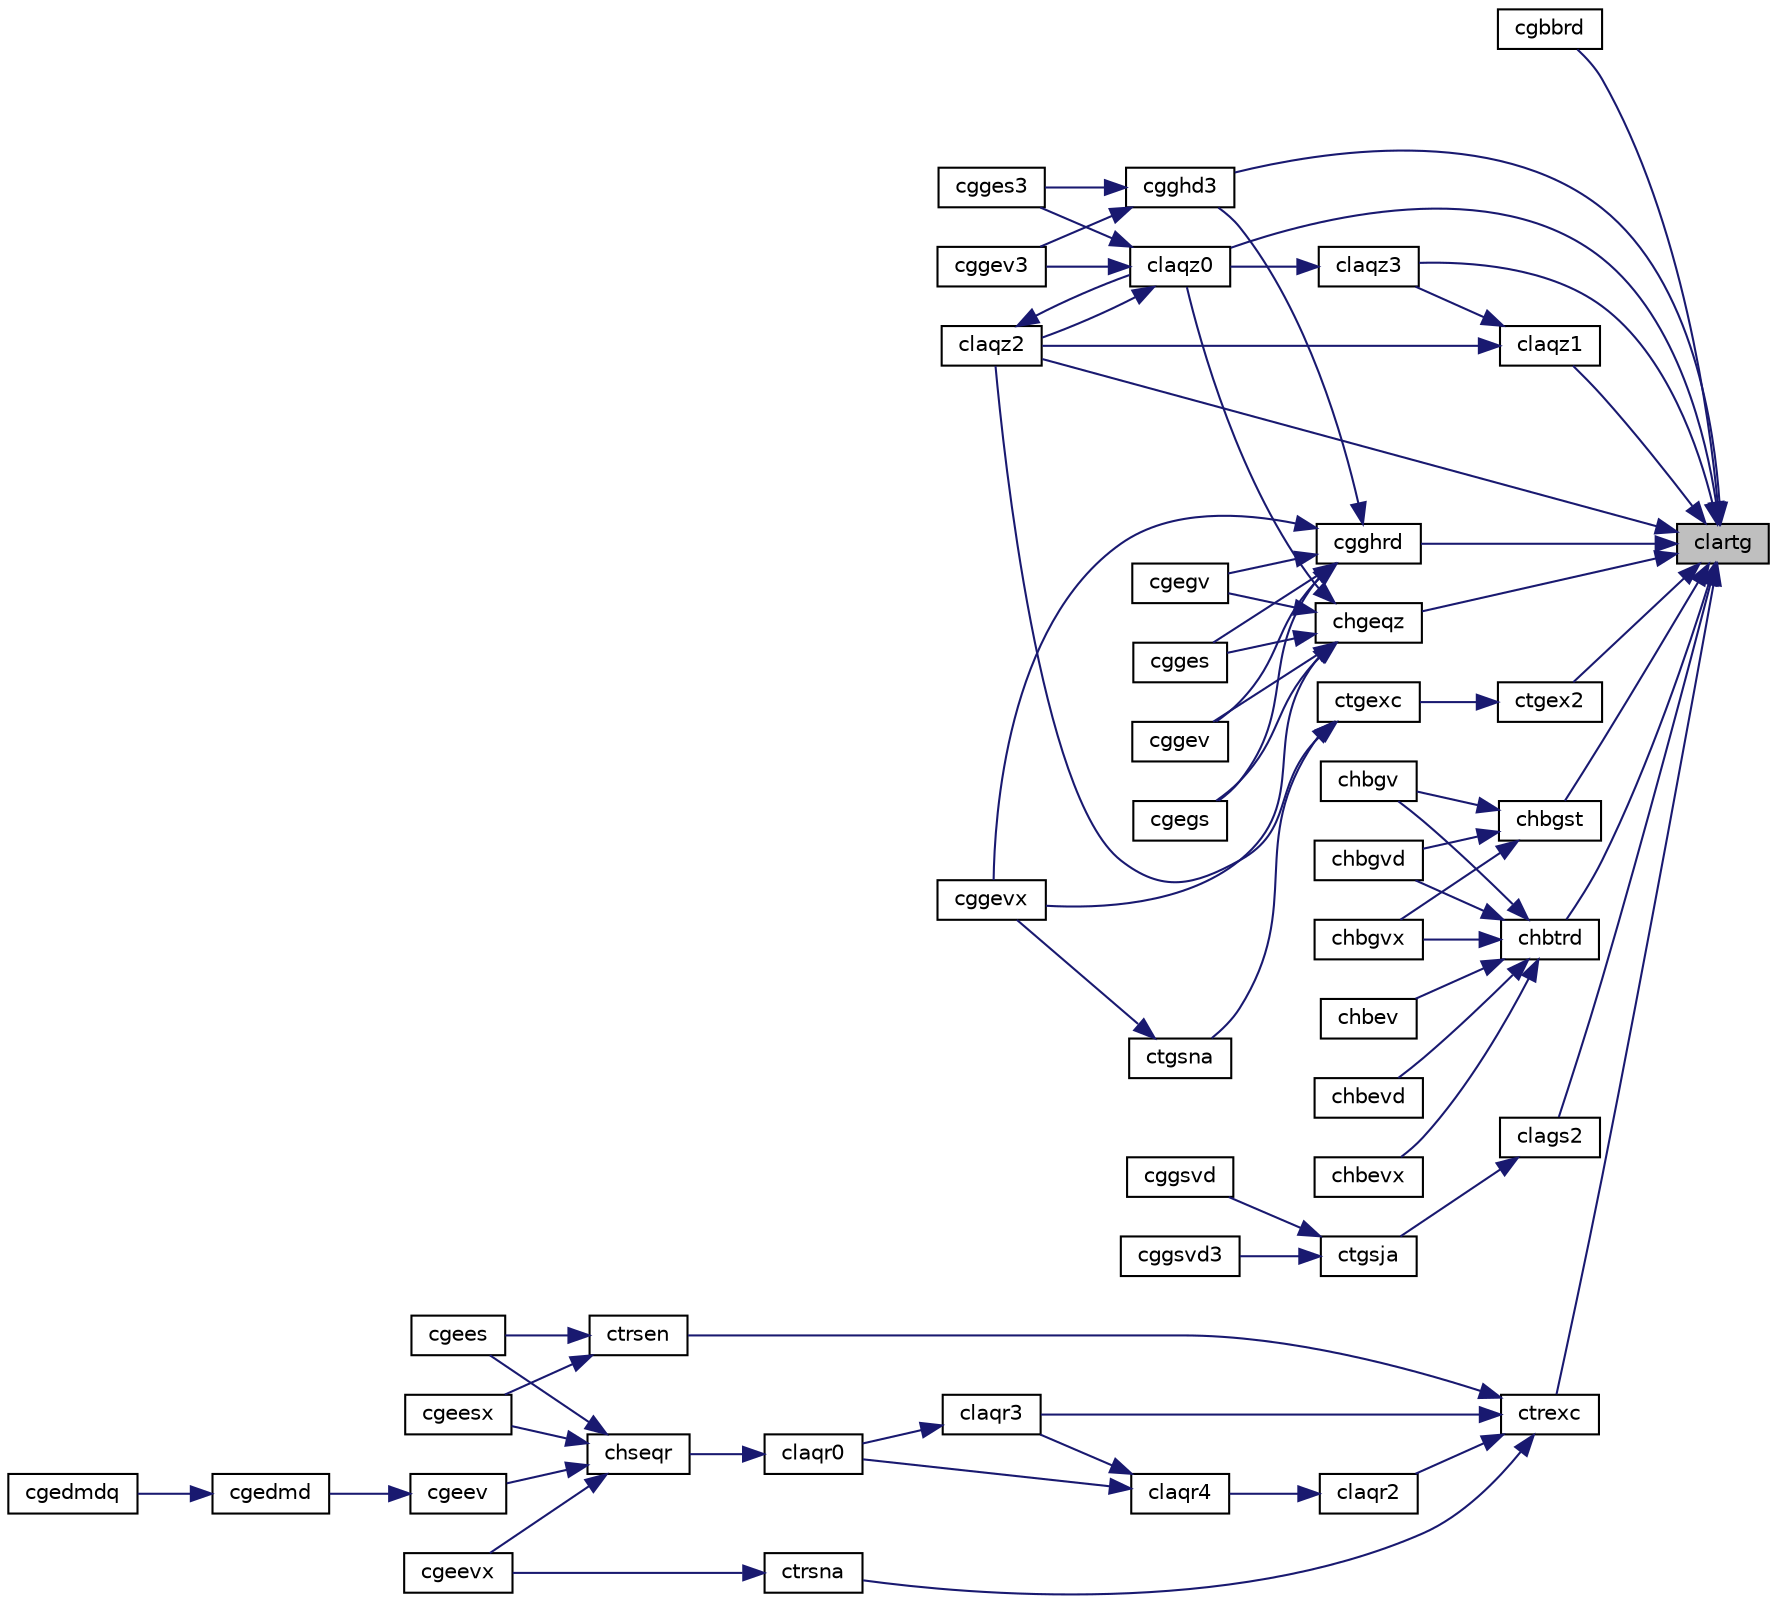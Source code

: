 digraph "clartg"
{
 // LATEX_PDF_SIZE
  edge [fontname="Helvetica",fontsize="10",labelfontname="Helvetica",labelfontsize="10"];
  node [fontname="Helvetica",fontsize="10",shape=record];
  rankdir="RL";
  Node1 [label="clartg",height=0.2,width=0.4,color="black", fillcolor="grey75", style="filled", fontcolor="black",tooltip="CLARTG generates a plane rotation with real cosine and complex sine."];
  Node1 -> Node2 [dir="back",color="midnightblue",fontsize="10",style="solid",fontname="Helvetica"];
  Node2 [label="cgbbrd",height=0.2,width=0.4,color="black", fillcolor="white", style="filled",URL="$cgbbrd_8f.html#a21ccf4ff5931f5c90faf259afea49ad0",tooltip="CGBBRD"];
  Node1 -> Node3 [dir="back",color="midnightblue",fontsize="10",style="solid",fontname="Helvetica"];
  Node3 [label="cgghd3",height=0.2,width=0.4,color="black", fillcolor="white", style="filled",URL="$cgghd3_8f.html#a682f3af5ff7b3bfd5a8674b9da7aed68",tooltip="CGGHD3"];
  Node3 -> Node4 [dir="back",color="midnightblue",fontsize="10",style="solid",fontname="Helvetica"];
  Node4 [label="cgges3",height=0.2,width=0.4,color="black", fillcolor="white", style="filled",URL="$cgges3_8f.html#a3dc709a1dd02201ad3cf186a12f518b7",tooltip="CGGES3 computes the eigenvalues, the Schur form, and, optionally, the matrix of Schur vectors for GE ..."];
  Node3 -> Node5 [dir="back",color="midnightblue",fontsize="10",style="solid",fontname="Helvetica"];
  Node5 [label="cggev3",height=0.2,width=0.4,color="black", fillcolor="white", style="filled",URL="$cggev3_8f.html#a2ed47545cc304bb0d7d5d50db826442a",tooltip="CGGEV3 computes the eigenvalues and, optionally, the left and/or right eigenvectors for GE matrices (..."];
  Node1 -> Node6 [dir="back",color="midnightblue",fontsize="10",style="solid",fontname="Helvetica"];
  Node6 [label="cgghrd",height=0.2,width=0.4,color="black", fillcolor="white", style="filled",URL="$cgghrd_8f.html#ac190b413fabcc8c57ece35cbec77a4cb",tooltip="CGGHRD"];
  Node6 -> Node7 [dir="back",color="midnightblue",fontsize="10",style="solid",fontname="Helvetica"];
  Node7 [label="cgegs",height=0.2,width=0.4,color="black", fillcolor="white", style="filled",URL="$cgegs_8f.html#a3b808d00232e0291ef72b774c371638b",tooltip="CGEGS computes the eigenvalues, Schur form, and, optionally, the left and or/right Schur vectors of a..."];
  Node6 -> Node8 [dir="back",color="midnightblue",fontsize="10",style="solid",fontname="Helvetica"];
  Node8 [label="cgegv",height=0.2,width=0.4,color="black", fillcolor="white", style="filled",URL="$cgegv_8f.html#a193cdd210dd5b0451503fddee82947e1",tooltip="CGEGV computes the eigenvalues and, optionally, the left and/or right eigenvectors of a complex matri..."];
  Node6 -> Node9 [dir="back",color="midnightblue",fontsize="10",style="solid",fontname="Helvetica"];
  Node9 [label="cgges",height=0.2,width=0.4,color="black", fillcolor="white", style="filled",URL="$cgges_8f.html#aead5d7a4df1e51d7f25d9540acc596e8",tooltip="CGGES computes the eigenvalues, the Schur form, and, optionally, the matrix of Schur vectors for GE m..."];
  Node6 -> Node10 [dir="back",color="midnightblue",fontsize="10",style="solid",fontname="Helvetica"];
  Node10 [label="cggev",height=0.2,width=0.4,color="black", fillcolor="white", style="filled",URL="$cggev_8f.html#a791495feb4709cb91cf39a996a5e3f5a",tooltip="CGGEV computes the eigenvalues and, optionally, the left and/or right eigenvectors for GE matrices"];
  Node6 -> Node11 [dir="back",color="midnightblue",fontsize="10",style="solid",fontname="Helvetica"];
  Node11 [label="cggevx",height=0.2,width=0.4,color="black", fillcolor="white", style="filled",URL="$cggevx_8f.html#ad681a6edd407ef1e9ac9b6ee92ddbee3",tooltip="CGGEVX computes the eigenvalues and, optionally, the left and/or right eigenvectors for GE matrices"];
  Node6 -> Node3 [dir="back",color="midnightblue",fontsize="10",style="solid",fontname="Helvetica"];
  Node1 -> Node12 [dir="back",color="midnightblue",fontsize="10",style="solid",fontname="Helvetica"];
  Node12 [label="chbgst",height=0.2,width=0.4,color="black", fillcolor="white", style="filled",URL="$chbgst_8f.html#a808bf06bc4d353a18ab94f5eaf7c67f0",tooltip="CHBGST"];
  Node12 -> Node13 [dir="back",color="midnightblue",fontsize="10",style="solid",fontname="Helvetica"];
  Node13 [label="chbgv",height=0.2,width=0.4,color="black", fillcolor="white", style="filled",URL="$chbgv_8f.html#ae30c26efa0a7b94048c00cad17532044",tooltip="CHBGV"];
  Node12 -> Node14 [dir="back",color="midnightblue",fontsize="10",style="solid",fontname="Helvetica"];
  Node14 [label="chbgvd",height=0.2,width=0.4,color="black", fillcolor="white", style="filled",URL="$chbgvd_8f.html#a77b1c171ee971c0ff72107e4aa8b5376",tooltip="CHBGVD"];
  Node12 -> Node15 [dir="back",color="midnightblue",fontsize="10",style="solid",fontname="Helvetica"];
  Node15 [label="chbgvx",height=0.2,width=0.4,color="black", fillcolor="white", style="filled",URL="$chbgvx_8f.html#adc31cb38fcdd9a79731c5ca924c1756c",tooltip="CHBGVX"];
  Node1 -> Node16 [dir="back",color="midnightblue",fontsize="10",style="solid",fontname="Helvetica"];
  Node16 [label="chbtrd",height=0.2,width=0.4,color="black", fillcolor="white", style="filled",URL="$chbtrd_8f.html#a7de86c95768cba8a2168ee787f18f9f4",tooltip="CHBTRD"];
  Node16 -> Node17 [dir="back",color="midnightblue",fontsize="10",style="solid",fontname="Helvetica"];
  Node17 [label="chbev",height=0.2,width=0.4,color="black", fillcolor="white", style="filled",URL="$chbev_8f.html#a0f6d76a9363386f7fe3d13b8e6a19229",tooltip="CHBEV computes the eigenvalues and, optionally, the left and/or right eigenvectors for OTHER matrices"];
  Node16 -> Node18 [dir="back",color="midnightblue",fontsize="10",style="solid",fontname="Helvetica"];
  Node18 [label="chbevd",height=0.2,width=0.4,color="black", fillcolor="white", style="filled",URL="$chbevd_8f.html#a90a780f962a7affa9b0ee155985e80ab",tooltip="CHBEVD computes the eigenvalues and, optionally, the left and/or right eigenvectors for OTHER matrice..."];
  Node16 -> Node19 [dir="back",color="midnightblue",fontsize="10",style="solid",fontname="Helvetica"];
  Node19 [label="chbevx",height=0.2,width=0.4,color="black", fillcolor="white", style="filled",URL="$chbevx_8f.html#ac77c2a93e93f3eeb756264a5e3d1510f",tooltip="CHBEVX computes the eigenvalues and, optionally, the left and/or right eigenvectors for OTHER matrice..."];
  Node16 -> Node13 [dir="back",color="midnightblue",fontsize="10",style="solid",fontname="Helvetica"];
  Node16 -> Node14 [dir="back",color="midnightblue",fontsize="10",style="solid",fontname="Helvetica"];
  Node16 -> Node15 [dir="back",color="midnightblue",fontsize="10",style="solid",fontname="Helvetica"];
  Node1 -> Node20 [dir="back",color="midnightblue",fontsize="10",style="solid",fontname="Helvetica"];
  Node20 [label="chgeqz",height=0.2,width=0.4,color="black", fillcolor="white", style="filled",URL="$chgeqz_8f.html#a2c07ec6e7b75b527987e381674bdd68b",tooltip="CHGEQZ"];
  Node20 -> Node7 [dir="back",color="midnightblue",fontsize="10",style="solid",fontname="Helvetica"];
  Node20 -> Node8 [dir="back",color="midnightblue",fontsize="10",style="solid",fontname="Helvetica"];
  Node20 -> Node9 [dir="back",color="midnightblue",fontsize="10",style="solid",fontname="Helvetica"];
  Node20 -> Node10 [dir="back",color="midnightblue",fontsize="10",style="solid",fontname="Helvetica"];
  Node20 -> Node11 [dir="back",color="midnightblue",fontsize="10",style="solid",fontname="Helvetica"];
  Node20 -> Node21 [dir="back",color="midnightblue",fontsize="10",style="solid",fontname="Helvetica"];
  Node21 [label="claqz0",height=0.2,width=0.4,color="black", fillcolor="white", style="filled",URL="$claqz0_8f.html#aed62e805f0ae98da9dea643f1018f81c",tooltip="CLAQZ0"];
  Node21 -> Node4 [dir="back",color="midnightblue",fontsize="10",style="solid",fontname="Helvetica"];
  Node21 -> Node5 [dir="back",color="midnightblue",fontsize="10",style="solid",fontname="Helvetica"];
  Node21 -> Node22 [dir="back",color="midnightblue",fontsize="10",style="solid",fontname="Helvetica"];
  Node22 [label="claqz2",height=0.2,width=0.4,color="black", fillcolor="white", style="filled",URL="$claqz2_8f.html#a7694233b6b4b9cad62a541d1ee08f1e0",tooltip="CLAQZ2"];
  Node22 -> Node21 [dir="back",color="midnightblue",fontsize="10",style="solid",fontname="Helvetica"];
  Node1 -> Node23 [dir="back",color="midnightblue",fontsize="10",style="solid",fontname="Helvetica"];
  Node23 [label="clags2",height=0.2,width=0.4,color="black", fillcolor="white", style="filled",URL="$clags2_8f.html#a37b08fe5439ea8bcbc15c29ce9f9ef47",tooltip="CLAGS2"];
  Node23 -> Node24 [dir="back",color="midnightblue",fontsize="10",style="solid",fontname="Helvetica"];
  Node24 [label="ctgsja",height=0.2,width=0.4,color="black", fillcolor="white", style="filled",URL="$ctgsja_8f.html#adc1cdf53766720a2d1d85f9186f059c1",tooltip="CTGSJA"];
  Node24 -> Node25 [dir="back",color="midnightblue",fontsize="10",style="solid",fontname="Helvetica"];
  Node25 [label="cggsvd",height=0.2,width=0.4,color="black", fillcolor="white", style="filled",URL="$cggsvd_8f.html#af6236f1d63e3f1e50b8a848ffae74e7b",tooltip="CGGSVD computes the singular value decomposition (SVD) for OTHER matrices"];
  Node24 -> Node26 [dir="back",color="midnightblue",fontsize="10",style="solid",fontname="Helvetica"];
  Node26 [label="cggsvd3",height=0.2,width=0.4,color="black", fillcolor="white", style="filled",URL="$cggsvd3_8f.html#a4a0b3645486e909b7f3d2bebec2efe3c",tooltip="CGGSVD3 computes the singular value decomposition (SVD) for OTHER matrices"];
  Node1 -> Node21 [dir="back",color="midnightblue",fontsize="10",style="solid",fontname="Helvetica"];
  Node1 -> Node27 [dir="back",color="midnightblue",fontsize="10",style="solid",fontname="Helvetica"];
  Node27 [label="claqz1",height=0.2,width=0.4,color="black", fillcolor="white", style="filled",URL="$claqz1_8f.html#a3a7a712c81a81bb6f197487f3c8f469d",tooltip="CLAQZ1"];
  Node27 -> Node22 [dir="back",color="midnightblue",fontsize="10",style="solid",fontname="Helvetica"];
  Node27 -> Node28 [dir="back",color="midnightblue",fontsize="10",style="solid",fontname="Helvetica"];
  Node28 [label="claqz3",height=0.2,width=0.4,color="black", fillcolor="white", style="filled",URL="$claqz3_8f.html#a54c88e11c9c15d87f1c32ae1242be7e2",tooltip="CLAQZ3"];
  Node28 -> Node21 [dir="back",color="midnightblue",fontsize="10",style="solid",fontname="Helvetica"];
  Node1 -> Node22 [dir="back",color="midnightblue",fontsize="10",style="solid",fontname="Helvetica"];
  Node1 -> Node28 [dir="back",color="midnightblue",fontsize="10",style="solid",fontname="Helvetica"];
  Node1 -> Node29 [dir="back",color="midnightblue",fontsize="10",style="solid",fontname="Helvetica"];
  Node29 [label="ctgex2",height=0.2,width=0.4,color="black", fillcolor="white", style="filled",URL="$ctgex2_8f.html#ad1dd22026fefb08f31ddac6b92d8f2b6",tooltip="CTGEX2 swaps adjacent diagonal blocks in an upper (quasi) triangular matrix pair by an unitary equiva..."];
  Node29 -> Node30 [dir="back",color="midnightblue",fontsize="10",style="solid",fontname="Helvetica"];
  Node30 [label="ctgexc",height=0.2,width=0.4,color="black", fillcolor="white", style="filled",URL="$ctgexc_8f.html#a940fe176c0f222043756578707ac989c",tooltip="CTGEXC"];
  Node30 -> Node22 [dir="back",color="midnightblue",fontsize="10",style="solid",fontname="Helvetica"];
  Node30 -> Node31 [dir="back",color="midnightblue",fontsize="10",style="solid",fontname="Helvetica"];
  Node31 [label="ctgsna",height=0.2,width=0.4,color="black", fillcolor="white", style="filled",URL="$ctgsna_8f.html#a9b58d99b63263d7dbbeaecd9d0e3a755",tooltip="CTGSNA"];
  Node31 -> Node11 [dir="back",color="midnightblue",fontsize="10",style="solid",fontname="Helvetica"];
  Node1 -> Node32 [dir="back",color="midnightblue",fontsize="10",style="solid",fontname="Helvetica"];
  Node32 [label="ctrexc",height=0.2,width=0.4,color="black", fillcolor="white", style="filled",URL="$ctrexc_8f.html#ae865c4e0abc21746138752b4ba0d087e",tooltip="CTREXC"];
  Node32 -> Node33 [dir="back",color="midnightblue",fontsize="10",style="solid",fontname="Helvetica"];
  Node33 [label="claqr2",height=0.2,width=0.4,color="black", fillcolor="white", style="filled",URL="$claqr2_8f.html#a85a58eb7c62a7f48f0bf2df90969758e",tooltip="CLAQR2 performs the unitary similarity transformation of a Hessenberg matrix to detect and deflate fu..."];
  Node33 -> Node34 [dir="back",color="midnightblue",fontsize="10",style="solid",fontname="Helvetica"];
  Node34 [label="claqr4",height=0.2,width=0.4,color="black", fillcolor="white", style="filled",URL="$claqr4_8f.html#aa64d58da424edf99ec94401802c0abd0",tooltip="CLAQR4 computes the eigenvalues of a Hessenberg matrix, and optionally the matrices from the Schur de..."];
  Node34 -> Node35 [dir="back",color="midnightblue",fontsize="10",style="solid",fontname="Helvetica"];
  Node35 [label="claqr0",height=0.2,width=0.4,color="black", fillcolor="white", style="filled",URL="$claqr0_8f.html#a4933184366bee4974ea87a9664bcaf8f",tooltip="CLAQR0 computes the eigenvalues of a Hessenberg matrix, and optionally the matrices from the Schur de..."];
  Node35 -> Node36 [dir="back",color="midnightblue",fontsize="10",style="solid",fontname="Helvetica"];
  Node36 [label="chseqr",height=0.2,width=0.4,color="black", fillcolor="white", style="filled",URL="$chseqr_8f.html#ac942d4e00d833830e58c722d270621c8",tooltip="CHSEQR"];
  Node36 -> Node37 [dir="back",color="midnightblue",fontsize="10",style="solid",fontname="Helvetica"];
  Node37 [label="cgees",height=0.2,width=0.4,color="black", fillcolor="white", style="filled",URL="$cgees_8f.html#a6116f4ac8725e779da5d28d3f858ad2f",tooltip="CGEES computes the eigenvalues, the Schur form, and, optionally, the matrix of Schur vectors for GE m..."];
  Node36 -> Node38 [dir="back",color="midnightblue",fontsize="10",style="solid",fontname="Helvetica"];
  Node38 [label="cgeesx",height=0.2,width=0.4,color="black", fillcolor="white", style="filled",URL="$cgeesx_8f.html#a788eda36c325ae49831c608588adaa69",tooltip="CGEESX computes the eigenvalues, the Schur form, and, optionally, the matrix of Schur vectors for GE ..."];
  Node36 -> Node39 [dir="back",color="midnightblue",fontsize="10",style="solid",fontname="Helvetica"];
  Node39 [label="cgeev",height=0.2,width=0.4,color="black", fillcolor="white", style="filled",URL="$cgeev_8f.html#a175ced0ce627161ef2f052fc7ceabe5e",tooltip="CGEEV computes the eigenvalues and, optionally, the left and/or right eigenvectors for GE matrices"];
  Node39 -> Node40 [dir="back",color="midnightblue",fontsize="10",style="solid",fontname="Helvetica"];
  Node40 [label="cgedmd",height=0.2,width=0.4,color="black", fillcolor="white", style="filled",URL="$cgedmd_8f90.html#ae20a5be20e93752e6a0f2e85b78d5a96",tooltip="CGEDMD computes the Dynamic Mode Decomposition (DMD) for a pair of data snapshot matrices."];
  Node40 -> Node41 [dir="back",color="midnightblue",fontsize="10",style="solid",fontname="Helvetica"];
  Node41 [label="cgedmdq",height=0.2,width=0.4,color="black", fillcolor="white", style="filled",URL="$cgedmdq_8f90.html#a80108eada0975658d093e7bfd753b623",tooltip="CGEDMDQ computes the Dynamic Mode Decomposition (DMD) for a pair of data snapshot matrices."];
  Node36 -> Node42 [dir="back",color="midnightblue",fontsize="10",style="solid",fontname="Helvetica"];
  Node42 [label="cgeevx",height=0.2,width=0.4,color="black", fillcolor="white", style="filled",URL="$cgeevx_8f.html#a397ffbf0007d6b72f4639379df27ae53",tooltip="CGEEVX computes the eigenvalues and, optionally, the left and/or right eigenvectors for GE matrices"];
  Node34 -> Node43 [dir="back",color="midnightblue",fontsize="10",style="solid",fontname="Helvetica"];
  Node43 [label="claqr3",height=0.2,width=0.4,color="black", fillcolor="white", style="filled",URL="$claqr3_8f.html#aa7abd9baec48ad30e2e28fc8cc236a1e",tooltip="CLAQR3 performs the unitary similarity transformation of a Hessenberg matrix to detect and deflate fu..."];
  Node43 -> Node35 [dir="back",color="midnightblue",fontsize="10",style="solid",fontname="Helvetica"];
  Node32 -> Node43 [dir="back",color="midnightblue",fontsize="10",style="solid",fontname="Helvetica"];
  Node32 -> Node44 [dir="back",color="midnightblue",fontsize="10",style="solid",fontname="Helvetica"];
  Node44 [label="ctrsen",height=0.2,width=0.4,color="black", fillcolor="white", style="filled",URL="$ctrsen_8f.html#ab7bc1585435dddb7f12f32eeb4d00b1c",tooltip="CTRSEN"];
  Node44 -> Node37 [dir="back",color="midnightblue",fontsize="10",style="solid",fontname="Helvetica"];
  Node44 -> Node38 [dir="back",color="midnightblue",fontsize="10",style="solid",fontname="Helvetica"];
  Node32 -> Node45 [dir="back",color="midnightblue",fontsize="10",style="solid",fontname="Helvetica"];
  Node45 [label="ctrsna",height=0.2,width=0.4,color="black", fillcolor="white", style="filled",URL="$ctrsna_8f.html#a79eec413680c2c3aa25868302de2c004",tooltip="CTRSNA"];
  Node45 -> Node42 [dir="back",color="midnightblue",fontsize="10",style="solid",fontname="Helvetica"];
}
